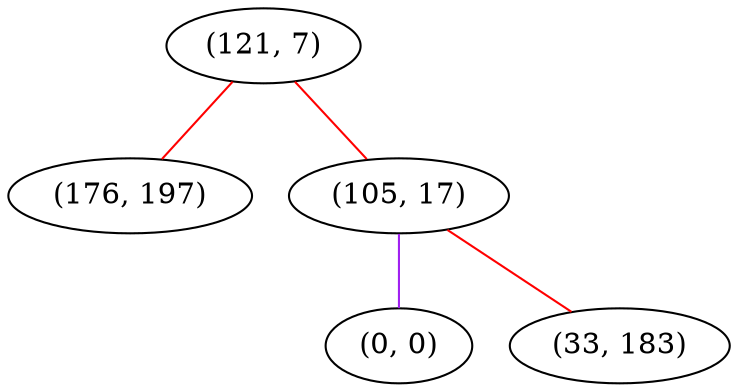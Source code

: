 graph "" {
"(121, 7)";
"(176, 197)";
"(105, 17)";
"(0, 0)";
"(33, 183)";
"(121, 7)" -- "(176, 197)"  [color=red, key=0, weight=1];
"(121, 7)" -- "(105, 17)"  [color=red, key=0, weight=1];
"(105, 17)" -- "(0, 0)"  [color=purple, key=0, weight=4];
"(105, 17)" -- "(33, 183)"  [color=red, key=0, weight=1];
}
